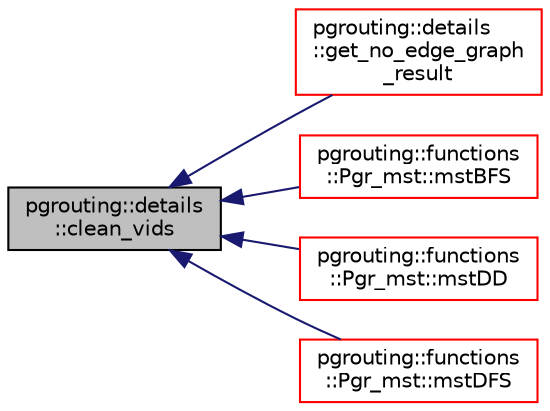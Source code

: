 digraph "pgrouting::details::clean_vids"
{
  edge [fontname="Helvetica",fontsize="10",labelfontname="Helvetica",labelfontsize="10"];
  node [fontname="Helvetica",fontsize="10",shape=record];
  rankdir="LR";
  Node1 [label="pgrouting::details\l::clean_vids",height=0.2,width=0.4,color="black", fillcolor="grey75", style="filled", fontcolor="black"];
  Node1 -> Node2 [dir="back",color="midnightblue",fontsize="10",style="solid",fontname="Helvetica"];
  Node2 [label="pgrouting::details\l::get_no_edge_graph\l_result",height=0.2,width=0.4,color="red", fillcolor="white", style="filled",URL="$namespacepgrouting_1_1details.html#a7f81f342477361eb7eef2a4f1d9bbfea"];
  Node1 -> Node9 [dir="back",color="midnightblue",fontsize="10",style="solid",fontname="Helvetica"];
  Node9 [label="pgrouting::functions\l::Pgr_mst::mstBFS",height=0.2,width=0.4,color="red", fillcolor="white", style="filled",URL="$classpgrouting_1_1functions_1_1Pgr__mst.html#ad88892bd79a889d6cd6ff2d86928ac3c"];
  Node1 -> Node12 [dir="back",color="midnightblue",fontsize="10",style="solid",fontname="Helvetica"];
  Node12 [label="pgrouting::functions\l::Pgr_mst::mstDD",height=0.2,width=0.4,color="red", fillcolor="white", style="filled",URL="$classpgrouting_1_1functions_1_1Pgr__mst.html#ab06a325ad7fca538de63d895ecec928b"];
  Node1 -> Node15 [dir="back",color="midnightblue",fontsize="10",style="solid",fontname="Helvetica"];
  Node15 [label="pgrouting::functions\l::Pgr_mst::mstDFS",height=0.2,width=0.4,color="red", fillcolor="white", style="filled",URL="$classpgrouting_1_1functions_1_1Pgr__mst.html#aa690197c96a4e43a7e73634aa4ecaf8a"];
}
